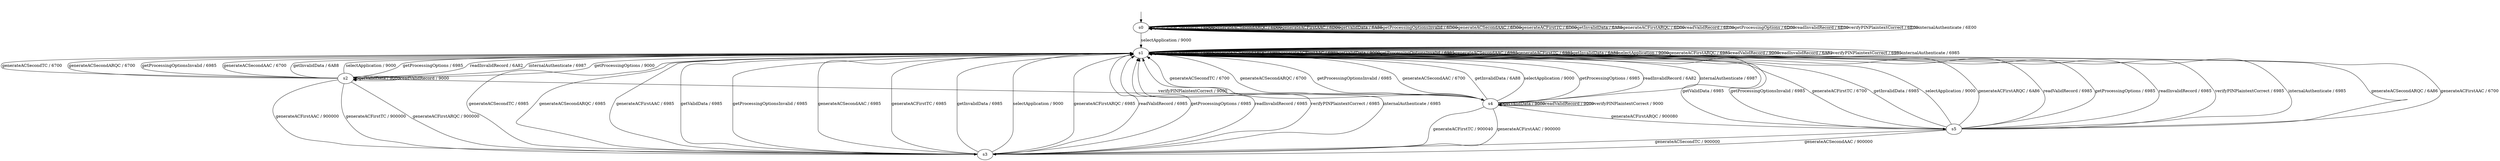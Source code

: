 digraph h0 {
s0 [label="s0"];
s1 [label="s1"];
s2 [label="s2"];
s3 [label="s3"];
s4 [label="s4"];
s5 [label="s5"];
s0 -> s0 [label="generateACSecondTC / 6D00"];
s0 -> s0 [label="generateACSecondARQC / 6D00"];
s0 -> s0 [label="generateACFirstAAC / 6D00"];
s0 -> s0 [label="getValidData / 6A88"];
s0 -> s0 [label="getProcessingOptionsInvalid / 6D00"];
s0 -> s0 [label="generateACSecondAAC / 6D00"];
s0 -> s0 [label="generateACFirstTC / 6D00"];
s0 -> s0 [label="getInvalidData / 6A88"];
s0 -> s1 [label="selectApplication / 9000"];
s0 -> s0 [label="generateACFirstARQC / 6D00"];
s0 -> s0 [label="readValidRecord / 6E00"];
s0 -> s0 [label="getProcessingOptions / 6D00"];
s0 -> s0 [label="readInvalidRecord / 6E00"];
s0 -> s0 [label="verifyPINPlaintextCorrect / 6E00"];
s0 -> s0 [label="internalAuthenticate / 6E00"];
s1 -> s1 [label="generateACSecondTC / 6985"];
s1 -> s1 [label="generateACSecondARQC / 6985"];
s1 -> s1 [label="generateACFirstAAC / 6985"];
s1 -> s1 [label="getValidData / 9000"];
s1 -> s1 [label="getProcessingOptionsInvalid / 6985"];
s1 -> s1 [label="generateACSecondAAC / 6985"];
s1 -> s1 [label="generateACFirstTC / 6985"];
s1 -> s1 [label="getInvalidData / 6A88"];
s1 -> s1 [label="selectApplication / 9000"];
s1 -> s1 [label="generateACFirstARQC / 6985"];
s1 -> s1 [label="readValidRecord / 9000"];
s1 -> s2 [label="getProcessingOptions / 9000"];
s1 -> s1 [label="readInvalidRecord / 6A82"];
s1 -> s1 [label="verifyPINPlaintextCorrect / 6985"];
s1 -> s1 [label="internalAuthenticate / 6985"];
s2 -> s1 [label="generateACSecondTC / 6700"];
s2 -> s1 [label="generateACSecondARQC / 6700"];
s2 -> s3 [label="generateACFirstAAC / 900000"];
s2 -> s2 [label="getValidData / 9000"];
s2 -> s1 [label="getProcessingOptionsInvalid / 6985"];
s2 -> s1 [label="generateACSecondAAC / 6700"];
s2 -> s3 [label="generateACFirstTC / 900000"];
s2 -> s1 [label="getInvalidData / 6A88"];
s2 -> s1 [label="selectApplication / 9000"];
s2 -> s3 [label="generateACFirstARQC / 900000"];
s2 -> s2 [label="readValidRecord / 9000"];
s2 -> s1 [label="getProcessingOptions / 6985"];
s2 -> s1 [label="readInvalidRecord / 6A82"];
s2 -> s4 [label="verifyPINPlaintextCorrect / 9000"];
s2 -> s1 [label="internalAuthenticate / 6987"];
s3 -> s1 [label="generateACSecondTC / 6985"];
s3 -> s1 [label="generateACSecondARQC / 6985"];
s3 -> s1 [label="generateACFirstAAC / 6985"];
s3 -> s1 [label="getValidData / 6985"];
s3 -> s1 [label="getProcessingOptionsInvalid / 6985"];
s3 -> s1 [label="generateACSecondAAC / 6985"];
s3 -> s1 [label="generateACFirstTC / 6985"];
s3 -> s1 [label="getInvalidData / 6985"];
s3 -> s1 [label="selectApplication / 9000"];
s3 -> s1 [label="generateACFirstARQC / 6985"];
s3 -> s1 [label="readValidRecord / 6985"];
s3 -> s1 [label="getProcessingOptions / 6985"];
s3 -> s1 [label="readInvalidRecord / 6985"];
s3 -> s1 [label="verifyPINPlaintextCorrect / 6985"];
s3 -> s1 [label="internalAuthenticate / 6985"];
s4 -> s1 [label="generateACSecondTC / 6700"];
s4 -> s1 [label="generateACSecondARQC / 6700"];
s4 -> s3 [label="generateACFirstAAC / 900000"];
s4 -> s4 [label="getValidData / 9000"];
s4 -> s1 [label="getProcessingOptionsInvalid / 6985"];
s4 -> s1 [label="generateACSecondAAC / 6700"];
s4 -> s3 [label="generateACFirstTC / 900040"];
s4 -> s1 [label="getInvalidData / 6A88"];
s4 -> s1 [label="selectApplication / 9000"];
s4 -> s5 [label="generateACFirstARQC / 900080"];
s4 -> s4 [label="readValidRecord / 9000"];
s4 -> s1 [label="getProcessingOptions / 6985"];
s4 -> s1 [label="readInvalidRecord / 6A82"];
s4 -> s4 [label="verifyPINPlaintextCorrect / 9000"];
s4 -> s1 [label="internalAuthenticate / 6987"];
s5 -> s3 [label="generateACSecondTC / 900000"];
s5 -> s1 [label="generateACSecondARQC / 6A86"];
s5 -> s1 [label="generateACFirstAAC / 6700"];
s5 -> s1 [label="getValidData / 6985"];
s5 -> s1 [label="getProcessingOptionsInvalid / 6985"];
s5 -> s3 [label="generateACSecondAAC / 900000"];
s5 -> s1 [label="generateACFirstTC / 6700"];
s5 -> s1 [label="getInvalidData / 6985"];
s5 -> s1 [label="selectApplication / 9000"];
s5 -> s1 [label="generateACFirstARQC / 6A86"];
s5 -> s1 [label="readValidRecord / 6985"];
s5 -> s1 [label="getProcessingOptions / 6985"];
s5 -> s1 [label="readInvalidRecord / 6985"];
s5 -> s1 [label="verifyPINPlaintextCorrect / 6985"];
s5 -> s1 [label="internalAuthenticate / 6985"];
__start0 [shape=none, label=""];
__start0 -> s0 [label=""];
}
